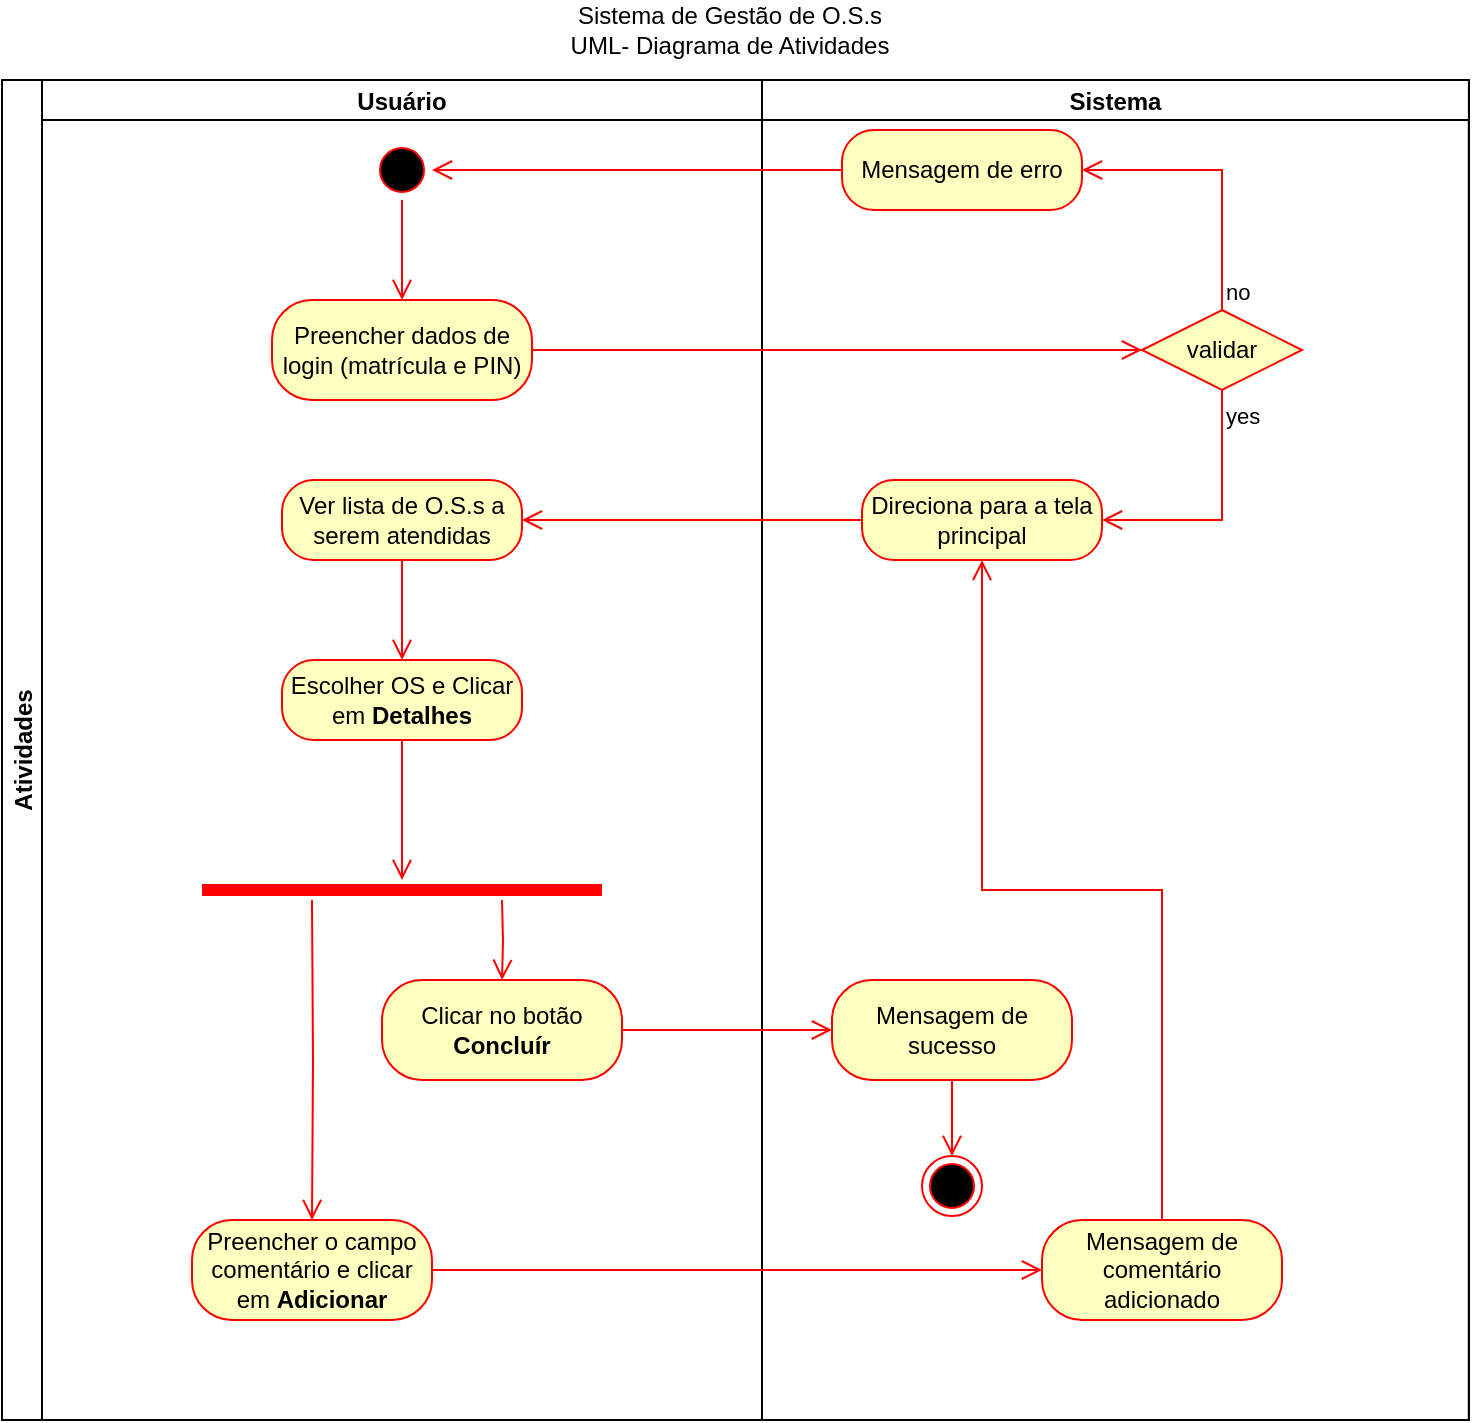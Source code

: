 <mxfile version="21.1.8" type="device">
  <diagram name="Página-1" id="c7l4iMitVz8xowbGKZUQ">
    <mxGraphModel dx="1687" dy="936" grid="1" gridSize="10" guides="1" tooltips="1" connect="1" arrows="1" fold="1" page="1" pageScale="1" pageWidth="827" pageHeight="1169" math="0" shadow="0">
      <root>
        <mxCell id="0" />
        <mxCell id="1" parent="0" />
        <mxCell id="_YlJC_V9V_QoTjgTlE7g-1" value="Sistema de Gestão de O.S.s&lt;br&gt;UML- Diagrama de Atividades" style="text;html=1;strokeColor=none;fillColor=none;align=center;verticalAlign=middle;whiteSpace=wrap;rounded=0;" vertex="1" parent="1">
          <mxGeometry x="294" y="40" width="240" height="10" as="geometry" />
        </mxCell>
        <mxCell id="_YlJC_V9V_QoTjgTlE7g-2" value="Atividades" style="swimlane;childLayout=stackLayout;resizeParent=1;resizeParentMax=0;startSize=20;horizontal=0;horizontalStack=1;" vertex="1" parent="1">
          <mxGeometry x="50" y="70" width="733.45" height="670" as="geometry" />
        </mxCell>
        <mxCell id="_YlJC_V9V_QoTjgTlE7g-3" value="Usuário" style="swimlane;startSize=20;" vertex="1" parent="_YlJC_V9V_QoTjgTlE7g-2">
          <mxGeometry x="20" width="360" height="670" as="geometry" />
        </mxCell>
        <mxCell id="_YlJC_V9V_QoTjgTlE7g-7" value="" style="ellipse;html=1;shape=startState;fillColor=#000000;strokeColor=#ff0000;" vertex="1" parent="_YlJC_V9V_QoTjgTlE7g-3">
          <mxGeometry x="165" y="30" width="30" height="30" as="geometry" />
        </mxCell>
        <mxCell id="_YlJC_V9V_QoTjgTlE7g-8" value="" style="edgeStyle=orthogonalEdgeStyle;html=1;verticalAlign=bottom;endArrow=open;endSize=8;strokeColor=#ff0000;rounded=0;entryX=0.5;entryY=0;entryDx=0;entryDy=0;" edge="1" source="_YlJC_V9V_QoTjgTlE7g-7" parent="_YlJC_V9V_QoTjgTlE7g-3" target="_YlJC_V9V_QoTjgTlE7g-9">
          <mxGeometry relative="1" as="geometry">
            <mxPoint x="180" y="100" as="targetPoint" />
          </mxGeometry>
        </mxCell>
        <mxCell id="_YlJC_V9V_QoTjgTlE7g-9" value="Preencher dados de login (matrícula e PIN)" style="rounded=1;whiteSpace=wrap;html=1;arcSize=40;fontColor=#000000;fillColor=#ffffc0;strokeColor=#ff0000;" vertex="1" parent="_YlJC_V9V_QoTjgTlE7g-3">
          <mxGeometry x="115" y="110" width="130" height="50" as="geometry" />
        </mxCell>
        <mxCell id="_YlJC_V9V_QoTjgTlE7g-17" value="Ver lista de O.S.s a serem atendidas" style="rounded=1;whiteSpace=wrap;html=1;arcSize=40;fontColor=#000000;fillColor=#ffffc0;strokeColor=#ff0000;" vertex="1" parent="_YlJC_V9V_QoTjgTlE7g-3">
          <mxGeometry x="120" y="200" width="120" height="40" as="geometry" />
        </mxCell>
        <mxCell id="_YlJC_V9V_QoTjgTlE7g-18" value="" style="edgeStyle=orthogonalEdgeStyle;html=1;verticalAlign=bottom;endArrow=open;endSize=8;strokeColor=#ff0000;rounded=0;entryX=0.5;entryY=0;entryDx=0;entryDy=0;" edge="1" source="_YlJC_V9V_QoTjgTlE7g-17" parent="_YlJC_V9V_QoTjgTlE7g-3" target="_YlJC_V9V_QoTjgTlE7g-19">
          <mxGeometry relative="1" as="geometry">
            <mxPoint x="185" y="300" as="targetPoint" />
          </mxGeometry>
        </mxCell>
        <mxCell id="_YlJC_V9V_QoTjgTlE7g-19" value="Escolher OS e Clicar em &lt;b&gt;Detalhes&lt;/b&gt;" style="rounded=1;whiteSpace=wrap;html=1;arcSize=40;fontColor=#000000;fillColor=#ffffc0;strokeColor=#ff0000;" vertex="1" parent="_YlJC_V9V_QoTjgTlE7g-3">
          <mxGeometry x="120" y="290" width="120" height="40" as="geometry" />
        </mxCell>
        <mxCell id="_YlJC_V9V_QoTjgTlE7g-24" value="Preencher o campo comentário e clicar em &lt;b&gt;Adicionar&lt;/b&gt;" style="rounded=1;whiteSpace=wrap;html=1;arcSize=40;fontColor=#000000;fillColor=#ffffc0;strokeColor=#ff0000;" vertex="1" parent="_YlJC_V9V_QoTjgTlE7g-3">
          <mxGeometry x="75" y="570" width="120" height="50" as="geometry" />
        </mxCell>
        <mxCell id="_YlJC_V9V_QoTjgTlE7g-26" value="" style="shape=line;html=1;strokeWidth=6;strokeColor=#ff0000;" vertex="1" parent="_YlJC_V9V_QoTjgTlE7g-3">
          <mxGeometry x="80" y="400" width="200" height="10" as="geometry" />
        </mxCell>
        <mxCell id="_YlJC_V9V_QoTjgTlE7g-20" value="" style="edgeStyle=orthogonalEdgeStyle;html=1;verticalAlign=bottom;endArrow=open;endSize=8;strokeColor=#ff0000;rounded=0;exitX=0.5;exitY=1;exitDx=0;exitDy=0;" edge="1" source="_YlJC_V9V_QoTjgTlE7g-19" parent="_YlJC_V9V_QoTjgTlE7g-3" target="_YlJC_V9V_QoTjgTlE7g-26">
          <mxGeometry relative="1" as="geometry">
            <mxPoint x="180" y="380" as="targetPoint" />
          </mxGeometry>
        </mxCell>
        <mxCell id="_YlJC_V9V_QoTjgTlE7g-35" value="Clicar no botão &lt;b&gt;Concluír&lt;/b&gt;" style="rounded=1;whiteSpace=wrap;html=1;arcSize=40;fontColor=#000000;fillColor=#ffffc0;strokeColor=#ff0000;" vertex="1" parent="_YlJC_V9V_QoTjgTlE7g-3">
          <mxGeometry x="170" y="450" width="120" height="50" as="geometry" />
        </mxCell>
        <mxCell id="_YlJC_V9V_QoTjgTlE7g-31" value="" style="edgeStyle=orthogonalEdgeStyle;html=1;verticalAlign=bottom;endArrow=open;endSize=8;strokeColor=#ff0000;rounded=0;entryX=0.5;entryY=0;entryDx=0;entryDy=0;" edge="1" parent="_YlJC_V9V_QoTjgTlE7g-3" target="_YlJC_V9V_QoTjgTlE7g-35">
          <mxGeometry relative="1" as="geometry">
            <mxPoint x="270" y="430" as="targetPoint" />
            <mxPoint x="230" y="410" as="sourcePoint" />
            <Array as="points" />
          </mxGeometry>
        </mxCell>
        <mxCell id="_YlJC_V9V_QoTjgTlE7g-4" value="Sistema" style="swimlane;startSize=20;" vertex="1" parent="_YlJC_V9V_QoTjgTlE7g-2">
          <mxGeometry x="380" width="353.45" height="670" as="geometry" />
        </mxCell>
        <mxCell id="_YlJC_V9V_QoTjgTlE7g-11" value="validar" style="rhombus;whiteSpace=wrap;html=1;fontColor=#000000;fillColor=#ffffc0;strokeColor=#ff0000;" vertex="1" parent="_YlJC_V9V_QoTjgTlE7g-4">
          <mxGeometry x="190" y="115" width="80" height="40" as="geometry" />
        </mxCell>
        <mxCell id="_YlJC_V9V_QoTjgTlE7g-12" value="no" style="edgeStyle=orthogonalEdgeStyle;html=1;align=left;verticalAlign=bottom;endArrow=open;endSize=8;strokeColor=#ff0000;rounded=0;entryX=1;entryY=0.5;entryDx=0;entryDy=0;" edge="1" source="_YlJC_V9V_QoTjgTlE7g-11" parent="_YlJC_V9V_QoTjgTlE7g-4" target="_YlJC_V9V_QoTjgTlE7g-14">
          <mxGeometry x="-1" relative="1" as="geometry">
            <mxPoint x="250" y="140" as="targetPoint" />
            <Array as="points">
              <mxPoint x="230" y="45" />
            </Array>
          </mxGeometry>
        </mxCell>
        <mxCell id="_YlJC_V9V_QoTjgTlE7g-14" value="Mensagem de erro" style="rounded=1;whiteSpace=wrap;html=1;arcSize=40;fontColor=#000000;fillColor=#ffffc0;strokeColor=#ff0000;" vertex="1" parent="_YlJC_V9V_QoTjgTlE7g-4">
          <mxGeometry x="40" y="25" width="120" height="40" as="geometry" />
        </mxCell>
        <mxCell id="_YlJC_V9V_QoTjgTlE7g-16" value="Direciona para a tela principal" style="rounded=1;whiteSpace=wrap;html=1;arcSize=40;fontColor=#000000;fillColor=#ffffc0;strokeColor=#ff0000;" vertex="1" parent="_YlJC_V9V_QoTjgTlE7g-4">
          <mxGeometry x="50" y="200" width="120" height="40" as="geometry" />
        </mxCell>
        <mxCell id="_YlJC_V9V_QoTjgTlE7g-13" value="yes" style="edgeStyle=orthogonalEdgeStyle;html=1;align=left;verticalAlign=top;endArrow=open;endSize=8;strokeColor=#ff0000;rounded=0;" edge="1" source="_YlJC_V9V_QoTjgTlE7g-11" parent="_YlJC_V9V_QoTjgTlE7g-4" target="_YlJC_V9V_QoTjgTlE7g-16">
          <mxGeometry x="-1" relative="1" as="geometry">
            <mxPoint x="180" y="230" as="targetPoint" />
            <Array as="points">
              <mxPoint x="230" y="220" />
            </Array>
          </mxGeometry>
        </mxCell>
        <mxCell id="_YlJC_V9V_QoTjgTlE7g-32" value="Mensagem de comentário adicionado" style="rounded=1;whiteSpace=wrap;html=1;arcSize=40;fontColor=#000000;fillColor=#ffffc0;strokeColor=#ff0000;" vertex="1" parent="_YlJC_V9V_QoTjgTlE7g-4">
          <mxGeometry x="140" y="570" width="120" height="50" as="geometry" />
        </mxCell>
        <mxCell id="_YlJC_V9V_QoTjgTlE7g-33" value="" style="edgeStyle=orthogonalEdgeStyle;html=1;verticalAlign=bottom;endArrow=open;endSize=8;strokeColor=#ff0000;rounded=0;entryX=0.5;entryY=1;entryDx=0;entryDy=0;" edge="1" source="_YlJC_V9V_QoTjgTlE7g-32" parent="_YlJC_V9V_QoTjgTlE7g-4" target="_YlJC_V9V_QoTjgTlE7g-16">
          <mxGeometry relative="1" as="geometry">
            <mxPoint x="475" y="470" as="targetPoint" />
          </mxGeometry>
        </mxCell>
        <mxCell id="_YlJC_V9V_QoTjgTlE7g-36" value="Mensagem de sucesso" style="rounded=1;whiteSpace=wrap;html=1;arcSize=40;fontColor=#000000;fillColor=#ffffc0;strokeColor=#ff0000;" vertex="1" parent="_YlJC_V9V_QoTjgTlE7g-4">
          <mxGeometry x="35" y="450" width="120" height="50" as="geometry" />
        </mxCell>
        <mxCell id="_YlJC_V9V_QoTjgTlE7g-37" value="" style="ellipse;html=1;shape=endState;fillColor=#000000;strokeColor=#ff0000;" vertex="1" parent="_YlJC_V9V_QoTjgTlE7g-4">
          <mxGeometry x="80" y="538" width="30" height="30" as="geometry" />
        </mxCell>
        <mxCell id="_YlJC_V9V_QoTjgTlE7g-38" value="" style="edgeStyle=orthogonalEdgeStyle;html=1;verticalAlign=bottom;endArrow=open;endSize=8;strokeColor=#ff0000;rounded=0;entryX=0.5;entryY=0;entryDx=0;entryDy=0;exitX=0.5;exitY=1;exitDx=0;exitDy=0;" edge="1" parent="_YlJC_V9V_QoTjgTlE7g-4" source="_YlJC_V9V_QoTjgTlE7g-36" target="_YlJC_V9V_QoTjgTlE7g-37">
          <mxGeometry relative="1" as="geometry">
            <mxPoint x="-90" y="430" as="targetPoint" />
            <mxPoint x="120" y="520" as="sourcePoint" />
            <Array as="points">
              <mxPoint x="95" y="530" />
              <mxPoint x="95" y="530" />
            </Array>
          </mxGeometry>
        </mxCell>
        <mxCell id="_YlJC_V9V_QoTjgTlE7g-10" value="" style="edgeStyle=orthogonalEdgeStyle;html=1;verticalAlign=bottom;endArrow=open;endSize=8;strokeColor=#ff0000;rounded=0;entryX=0;entryY=0.5;entryDx=0;entryDy=0;" edge="1" source="_YlJC_V9V_QoTjgTlE7g-9" parent="_YlJC_V9V_QoTjgTlE7g-2" target="_YlJC_V9V_QoTjgTlE7g-11">
          <mxGeometry relative="1" as="geometry">
            <mxPoint x="200" y="220" as="targetPoint" />
          </mxGeometry>
        </mxCell>
        <mxCell id="_YlJC_V9V_QoTjgTlE7g-15" value="" style="edgeStyle=orthogonalEdgeStyle;html=1;verticalAlign=bottom;endArrow=open;endSize=8;strokeColor=#ff0000;rounded=0;entryX=1;entryY=0.5;entryDx=0;entryDy=0;" edge="1" source="_YlJC_V9V_QoTjgTlE7g-14" parent="_YlJC_V9V_QoTjgTlE7g-2" target="_YlJC_V9V_QoTjgTlE7g-7">
          <mxGeometry relative="1" as="geometry">
            <mxPoint x="360" y="90" as="targetPoint" />
          </mxGeometry>
        </mxCell>
        <mxCell id="_YlJC_V9V_QoTjgTlE7g-23" value="" style="edgeStyle=orthogonalEdgeStyle;html=1;verticalAlign=bottom;endArrow=open;endSize=8;strokeColor=#ff0000;rounded=0;exitX=0;exitY=0.5;exitDx=0;exitDy=0;entryX=1;entryY=0.5;entryDx=0;entryDy=0;" edge="1" parent="_YlJC_V9V_QoTjgTlE7g-2" source="_YlJC_V9V_QoTjgTlE7g-16" target="_YlJC_V9V_QoTjgTlE7g-17">
          <mxGeometry relative="1" as="geometry">
            <mxPoint x="320" y="230" as="targetPoint" />
            <mxPoint x="215" y="250" as="sourcePoint" />
          </mxGeometry>
        </mxCell>
        <mxCell id="_YlJC_V9V_QoTjgTlE7g-39" value="" style="edgeStyle=orthogonalEdgeStyle;html=1;verticalAlign=bottom;endArrow=open;endSize=8;strokeColor=#ff0000;rounded=0;exitX=1;exitY=0.5;exitDx=0;exitDy=0;entryX=0;entryY=0.5;entryDx=0;entryDy=0;" edge="1" parent="_YlJC_V9V_QoTjgTlE7g-2" source="_YlJC_V9V_QoTjgTlE7g-35" target="_YlJC_V9V_QoTjgTlE7g-36">
          <mxGeometry relative="1" as="geometry">
            <mxPoint x="200" y="380" as="targetPoint" />
          </mxGeometry>
        </mxCell>
        <mxCell id="_YlJC_V9V_QoTjgTlE7g-25" value="" style="edgeStyle=orthogonalEdgeStyle;html=1;verticalAlign=bottom;endArrow=open;endSize=8;strokeColor=#ff0000;rounded=0;entryX=0;entryY=0.5;entryDx=0;entryDy=0;" edge="1" source="_YlJC_V9V_QoTjgTlE7g-24" parent="_YlJC_V9V_QoTjgTlE7g-2" target="_YlJC_V9V_QoTjgTlE7g-32">
          <mxGeometry relative="1" as="geometry">
            <mxPoint x="490" y="564" as="targetPoint" />
          </mxGeometry>
        </mxCell>
        <mxCell id="_YlJC_V9V_QoTjgTlE7g-30" value="" style="edgeStyle=orthogonalEdgeStyle;html=1;verticalAlign=bottom;endArrow=open;endSize=8;strokeColor=#ff0000;rounded=0;entryX=0.5;entryY=0;entryDx=0;entryDy=0;" edge="1" parent="1" target="_YlJC_V9V_QoTjgTlE7g-24">
          <mxGeometry relative="1" as="geometry">
            <mxPoint x="205" y="560" as="targetPoint" />
            <mxPoint x="205" y="480" as="sourcePoint" />
            <Array as="points" />
          </mxGeometry>
        </mxCell>
      </root>
    </mxGraphModel>
  </diagram>
</mxfile>
